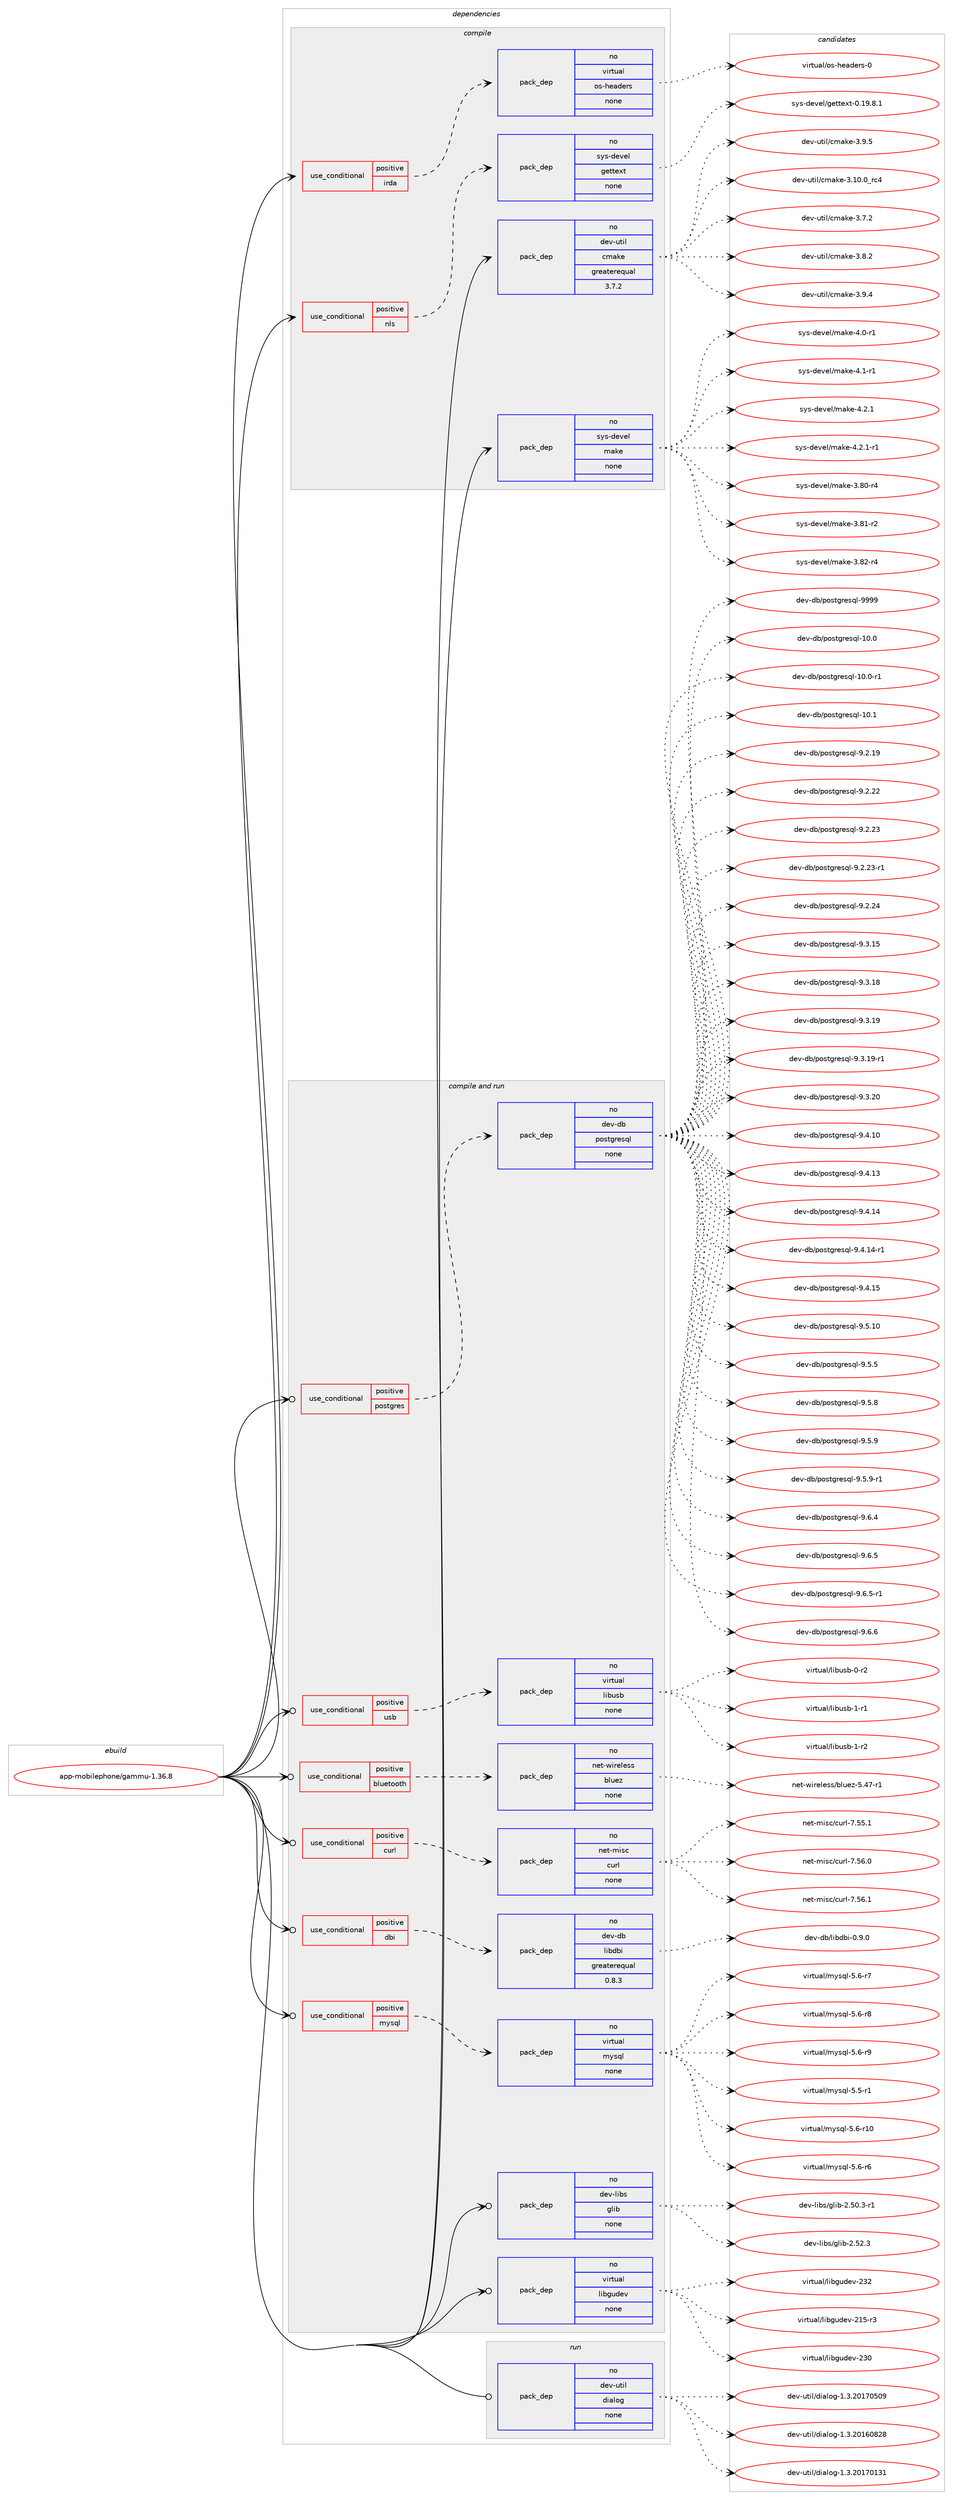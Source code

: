 digraph prolog {

# *************
# Graph options
# *************

newrank=true;
concentrate=true;
compound=true;
graph [rankdir=LR,fontname=Helvetica,fontsize=10,ranksep=1.5];#, ranksep=2.5, nodesep=0.2];
edge  [arrowhead=vee];
node  [fontname=Helvetica,fontsize=10];

# **********
# The ebuild
# **********

subgraph cluster_leftcol {
color=gray;
rank=same;
label=<<i>ebuild</i>>;
id [label="app-mobilephone/gammu-1.36.8", color=red, width=4, href="../app-mobilephone/gammu-1.36.8.svg"];
}

# ****************
# The dependencies
# ****************

subgraph cluster_midcol {
color=gray;
label=<<i>dependencies</i>>;
subgraph cluster_compile {
fillcolor="#eeeeee";
style=filled;
label=<<i>compile</i>>;
subgraph cond13022 {
dependency48981 [label=<<TABLE BORDER="0" CELLBORDER="1" CELLSPACING="0" CELLPADDING="4"><TR><TD ROWSPAN="3" CELLPADDING="10">use_conditional</TD></TR><TR><TD>positive</TD></TR><TR><TD>irda</TD></TR></TABLE>>, shape=none, color=red];
subgraph pack35096 {
dependency48982 [label=<<TABLE BORDER="0" CELLBORDER="1" CELLSPACING="0" CELLPADDING="4" WIDTH="220"><TR><TD ROWSPAN="6" CELLPADDING="30">pack_dep</TD></TR><TR><TD WIDTH="110">no</TD></TR><TR><TD>virtual</TD></TR><TR><TD>os-headers</TD></TR><TR><TD>none</TD></TR><TR><TD></TD></TR></TABLE>>, shape=none, color=blue];
}
dependency48981:e -> dependency48982:w [weight=20,style="dashed",arrowhead="vee"];
}
id:e -> dependency48981:w [weight=20,style="solid",arrowhead="vee"];
subgraph cond13023 {
dependency48983 [label=<<TABLE BORDER="0" CELLBORDER="1" CELLSPACING="0" CELLPADDING="4"><TR><TD ROWSPAN="3" CELLPADDING="10">use_conditional</TD></TR><TR><TD>positive</TD></TR><TR><TD>nls</TD></TR></TABLE>>, shape=none, color=red];
subgraph pack35097 {
dependency48984 [label=<<TABLE BORDER="0" CELLBORDER="1" CELLSPACING="0" CELLPADDING="4" WIDTH="220"><TR><TD ROWSPAN="6" CELLPADDING="30">pack_dep</TD></TR><TR><TD WIDTH="110">no</TD></TR><TR><TD>sys-devel</TD></TR><TR><TD>gettext</TD></TR><TR><TD>none</TD></TR><TR><TD></TD></TR></TABLE>>, shape=none, color=blue];
}
dependency48983:e -> dependency48984:w [weight=20,style="dashed",arrowhead="vee"];
}
id:e -> dependency48983:w [weight=20,style="solid",arrowhead="vee"];
subgraph pack35098 {
dependency48985 [label=<<TABLE BORDER="0" CELLBORDER="1" CELLSPACING="0" CELLPADDING="4" WIDTH="220"><TR><TD ROWSPAN="6" CELLPADDING="30">pack_dep</TD></TR><TR><TD WIDTH="110">no</TD></TR><TR><TD>dev-util</TD></TR><TR><TD>cmake</TD></TR><TR><TD>greaterequal</TD></TR><TR><TD>3.7.2</TD></TR></TABLE>>, shape=none, color=blue];
}
id:e -> dependency48985:w [weight=20,style="solid",arrowhead="vee"];
subgraph pack35099 {
dependency48986 [label=<<TABLE BORDER="0" CELLBORDER="1" CELLSPACING="0" CELLPADDING="4" WIDTH="220"><TR><TD ROWSPAN="6" CELLPADDING="30">pack_dep</TD></TR><TR><TD WIDTH="110">no</TD></TR><TR><TD>sys-devel</TD></TR><TR><TD>make</TD></TR><TR><TD>none</TD></TR><TR><TD></TD></TR></TABLE>>, shape=none, color=blue];
}
id:e -> dependency48986:w [weight=20,style="solid",arrowhead="vee"];
}
subgraph cluster_compileandrun {
fillcolor="#eeeeee";
style=filled;
label=<<i>compile and run</i>>;
subgraph cond13024 {
dependency48987 [label=<<TABLE BORDER="0" CELLBORDER="1" CELLSPACING="0" CELLPADDING="4"><TR><TD ROWSPAN="3" CELLPADDING="10">use_conditional</TD></TR><TR><TD>positive</TD></TR><TR><TD>bluetooth</TD></TR></TABLE>>, shape=none, color=red];
subgraph pack35100 {
dependency48988 [label=<<TABLE BORDER="0" CELLBORDER="1" CELLSPACING="0" CELLPADDING="4" WIDTH="220"><TR><TD ROWSPAN="6" CELLPADDING="30">pack_dep</TD></TR><TR><TD WIDTH="110">no</TD></TR><TR><TD>net-wireless</TD></TR><TR><TD>bluez</TD></TR><TR><TD>none</TD></TR><TR><TD></TD></TR></TABLE>>, shape=none, color=blue];
}
dependency48987:e -> dependency48988:w [weight=20,style="dashed",arrowhead="vee"];
}
id:e -> dependency48987:w [weight=20,style="solid",arrowhead="odotvee"];
subgraph cond13025 {
dependency48989 [label=<<TABLE BORDER="0" CELLBORDER="1" CELLSPACING="0" CELLPADDING="4"><TR><TD ROWSPAN="3" CELLPADDING="10">use_conditional</TD></TR><TR><TD>positive</TD></TR><TR><TD>curl</TD></TR></TABLE>>, shape=none, color=red];
subgraph pack35101 {
dependency48990 [label=<<TABLE BORDER="0" CELLBORDER="1" CELLSPACING="0" CELLPADDING="4" WIDTH="220"><TR><TD ROWSPAN="6" CELLPADDING="30">pack_dep</TD></TR><TR><TD WIDTH="110">no</TD></TR><TR><TD>net-misc</TD></TR><TR><TD>curl</TD></TR><TR><TD>none</TD></TR><TR><TD></TD></TR></TABLE>>, shape=none, color=blue];
}
dependency48989:e -> dependency48990:w [weight=20,style="dashed",arrowhead="vee"];
}
id:e -> dependency48989:w [weight=20,style="solid",arrowhead="odotvee"];
subgraph cond13026 {
dependency48991 [label=<<TABLE BORDER="0" CELLBORDER="1" CELLSPACING="0" CELLPADDING="4"><TR><TD ROWSPAN="3" CELLPADDING="10">use_conditional</TD></TR><TR><TD>positive</TD></TR><TR><TD>dbi</TD></TR></TABLE>>, shape=none, color=red];
subgraph pack35102 {
dependency48992 [label=<<TABLE BORDER="0" CELLBORDER="1" CELLSPACING="0" CELLPADDING="4" WIDTH="220"><TR><TD ROWSPAN="6" CELLPADDING="30">pack_dep</TD></TR><TR><TD WIDTH="110">no</TD></TR><TR><TD>dev-db</TD></TR><TR><TD>libdbi</TD></TR><TR><TD>greaterequal</TD></TR><TR><TD>0.8.3</TD></TR></TABLE>>, shape=none, color=blue];
}
dependency48991:e -> dependency48992:w [weight=20,style="dashed",arrowhead="vee"];
}
id:e -> dependency48991:w [weight=20,style="solid",arrowhead="odotvee"];
subgraph cond13027 {
dependency48993 [label=<<TABLE BORDER="0" CELLBORDER="1" CELLSPACING="0" CELLPADDING="4"><TR><TD ROWSPAN="3" CELLPADDING="10">use_conditional</TD></TR><TR><TD>positive</TD></TR><TR><TD>mysql</TD></TR></TABLE>>, shape=none, color=red];
subgraph pack35103 {
dependency48994 [label=<<TABLE BORDER="0" CELLBORDER="1" CELLSPACING="0" CELLPADDING="4" WIDTH="220"><TR><TD ROWSPAN="6" CELLPADDING="30">pack_dep</TD></TR><TR><TD WIDTH="110">no</TD></TR><TR><TD>virtual</TD></TR><TR><TD>mysql</TD></TR><TR><TD>none</TD></TR><TR><TD></TD></TR></TABLE>>, shape=none, color=blue];
}
dependency48993:e -> dependency48994:w [weight=20,style="dashed",arrowhead="vee"];
}
id:e -> dependency48993:w [weight=20,style="solid",arrowhead="odotvee"];
subgraph cond13028 {
dependency48995 [label=<<TABLE BORDER="0" CELLBORDER="1" CELLSPACING="0" CELLPADDING="4"><TR><TD ROWSPAN="3" CELLPADDING="10">use_conditional</TD></TR><TR><TD>positive</TD></TR><TR><TD>postgres</TD></TR></TABLE>>, shape=none, color=red];
subgraph pack35104 {
dependency48996 [label=<<TABLE BORDER="0" CELLBORDER="1" CELLSPACING="0" CELLPADDING="4" WIDTH="220"><TR><TD ROWSPAN="6" CELLPADDING="30">pack_dep</TD></TR><TR><TD WIDTH="110">no</TD></TR><TR><TD>dev-db</TD></TR><TR><TD>postgresql</TD></TR><TR><TD>none</TD></TR><TR><TD></TD></TR></TABLE>>, shape=none, color=blue];
}
dependency48995:e -> dependency48996:w [weight=20,style="dashed",arrowhead="vee"];
}
id:e -> dependency48995:w [weight=20,style="solid",arrowhead="odotvee"];
subgraph cond13029 {
dependency48997 [label=<<TABLE BORDER="0" CELLBORDER="1" CELLSPACING="0" CELLPADDING="4"><TR><TD ROWSPAN="3" CELLPADDING="10">use_conditional</TD></TR><TR><TD>positive</TD></TR><TR><TD>usb</TD></TR></TABLE>>, shape=none, color=red];
subgraph pack35105 {
dependency48998 [label=<<TABLE BORDER="0" CELLBORDER="1" CELLSPACING="0" CELLPADDING="4" WIDTH="220"><TR><TD ROWSPAN="6" CELLPADDING="30">pack_dep</TD></TR><TR><TD WIDTH="110">no</TD></TR><TR><TD>virtual</TD></TR><TR><TD>libusb</TD></TR><TR><TD>none</TD></TR><TR><TD></TD></TR></TABLE>>, shape=none, color=blue];
}
dependency48997:e -> dependency48998:w [weight=20,style="dashed",arrowhead="vee"];
}
id:e -> dependency48997:w [weight=20,style="solid",arrowhead="odotvee"];
subgraph pack35106 {
dependency48999 [label=<<TABLE BORDER="0" CELLBORDER="1" CELLSPACING="0" CELLPADDING="4" WIDTH="220"><TR><TD ROWSPAN="6" CELLPADDING="30">pack_dep</TD></TR><TR><TD WIDTH="110">no</TD></TR><TR><TD>dev-libs</TD></TR><TR><TD>glib</TD></TR><TR><TD>none</TD></TR><TR><TD></TD></TR></TABLE>>, shape=none, color=blue];
}
id:e -> dependency48999:w [weight=20,style="solid",arrowhead="odotvee"];
subgraph pack35107 {
dependency49000 [label=<<TABLE BORDER="0" CELLBORDER="1" CELLSPACING="0" CELLPADDING="4" WIDTH="220"><TR><TD ROWSPAN="6" CELLPADDING="30">pack_dep</TD></TR><TR><TD WIDTH="110">no</TD></TR><TR><TD>virtual</TD></TR><TR><TD>libgudev</TD></TR><TR><TD>none</TD></TR><TR><TD></TD></TR></TABLE>>, shape=none, color=blue];
}
id:e -> dependency49000:w [weight=20,style="solid",arrowhead="odotvee"];
}
subgraph cluster_run {
fillcolor="#eeeeee";
style=filled;
label=<<i>run</i>>;
subgraph pack35108 {
dependency49001 [label=<<TABLE BORDER="0" CELLBORDER="1" CELLSPACING="0" CELLPADDING="4" WIDTH="220"><TR><TD ROWSPAN="6" CELLPADDING="30">pack_dep</TD></TR><TR><TD WIDTH="110">no</TD></TR><TR><TD>dev-util</TD></TR><TR><TD>dialog</TD></TR><TR><TD>none</TD></TR><TR><TD></TD></TR></TABLE>>, shape=none, color=blue];
}
id:e -> dependency49001:w [weight=20,style="solid",arrowhead="odot"];
}
}

# **************
# The candidates
# **************

subgraph cluster_choices {
rank=same;
color=gray;
label=<<i>candidates</i>>;

subgraph choice35096 {
color=black;
nodesep=1;
choice118105114116117971084711111545104101971001011141154548 [label="virtual/os-headers-0", color=red, width=4,href="../virtual/os-headers-0.svg"];
dependency48982:e -> choice118105114116117971084711111545104101971001011141154548:w [style=dotted,weight="100"];
}
subgraph choice35097 {
color=black;
nodesep=1;
choice1151211154510010111810110847103101116116101120116454846495746564649 [label="sys-devel/gettext-0.19.8.1", color=red, width=4,href="../sys-devel/gettext-0.19.8.1.svg"];
dependency48984:e -> choice1151211154510010111810110847103101116116101120116454846495746564649:w [style=dotted,weight="100"];
}
subgraph choice35098 {
color=black;
nodesep=1;
choice1001011184511711610510847991099710710145514649484648951149952 [label="dev-util/cmake-3.10.0_rc4", color=red, width=4,href="../dev-util/cmake-3.10.0_rc4.svg"];
choice10010111845117116105108479910997107101455146554650 [label="dev-util/cmake-3.7.2", color=red, width=4,href="../dev-util/cmake-3.7.2.svg"];
choice10010111845117116105108479910997107101455146564650 [label="dev-util/cmake-3.8.2", color=red, width=4,href="../dev-util/cmake-3.8.2.svg"];
choice10010111845117116105108479910997107101455146574652 [label="dev-util/cmake-3.9.4", color=red, width=4,href="../dev-util/cmake-3.9.4.svg"];
choice10010111845117116105108479910997107101455146574653 [label="dev-util/cmake-3.9.5", color=red, width=4,href="../dev-util/cmake-3.9.5.svg"];
dependency48985:e -> choice1001011184511711610510847991099710710145514649484648951149952:w [style=dotted,weight="100"];
dependency48985:e -> choice10010111845117116105108479910997107101455146554650:w [style=dotted,weight="100"];
dependency48985:e -> choice10010111845117116105108479910997107101455146564650:w [style=dotted,weight="100"];
dependency48985:e -> choice10010111845117116105108479910997107101455146574652:w [style=dotted,weight="100"];
dependency48985:e -> choice10010111845117116105108479910997107101455146574653:w [style=dotted,weight="100"];
}
subgraph choice35099 {
color=black;
nodesep=1;
choice11512111545100101118101108471099710710145514656484511452 [label="sys-devel/make-3.80-r4", color=red, width=4,href="../sys-devel/make-3.80-r4.svg"];
choice11512111545100101118101108471099710710145514656494511450 [label="sys-devel/make-3.81-r2", color=red, width=4,href="../sys-devel/make-3.81-r2.svg"];
choice11512111545100101118101108471099710710145514656504511452 [label="sys-devel/make-3.82-r4", color=red, width=4,href="../sys-devel/make-3.82-r4.svg"];
choice115121115451001011181011084710997107101455246484511449 [label="sys-devel/make-4.0-r1", color=red, width=4,href="../sys-devel/make-4.0-r1.svg"];
choice115121115451001011181011084710997107101455246494511449 [label="sys-devel/make-4.1-r1", color=red, width=4,href="../sys-devel/make-4.1-r1.svg"];
choice115121115451001011181011084710997107101455246504649 [label="sys-devel/make-4.2.1", color=red, width=4,href="../sys-devel/make-4.2.1.svg"];
choice1151211154510010111810110847109971071014552465046494511449 [label="sys-devel/make-4.2.1-r1", color=red, width=4,href="../sys-devel/make-4.2.1-r1.svg"];
dependency48986:e -> choice11512111545100101118101108471099710710145514656484511452:w [style=dotted,weight="100"];
dependency48986:e -> choice11512111545100101118101108471099710710145514656494511450:w [style=dotted,weight="100"];
dependency48986:e -> choice11512111545100101118101108471099710710145514656504511452:w [style=dotted,weight="100"];
dependency48986:e -> choice115121115451001011181011084710997107101455246484511449:w [style=dotted,weight="100"];
dependency48986:e -> choice115121115451001011181011084710997107101455246494511449:w [style=dotted,weight="100"];
dependency48986:e -> choice115121115451001011181011084710997107101455246504649:w [style=dotted,weight="100"];
dependency48986:e -> choice1151211154510010111810110847109971071014552465046494511449:w [style=dotted,weight="100"];
}
subgraph choice35100 {
color=black;
nodesep=1;
choice11010111645119105114101108101115115479810811710112245534652554511449 [label="net-wireless/bluez-5.47-r1", color=red, width=4,href="../net-wireless/bluez-5.47-r1.svg"];
dependency48988:e -> choice11010111645119105114101108101115115479810811710112245534652554511449:w [style=dotted,weight="100"];
}
subgraph choice35101 {
color=black;
nodesep=1;
choice1101011164510910511599479911711410845554653534649 [label="net-misc/curl-7.55.1", color=red, width=4,href="../net-misc/curl-7.55.1.svg"];
choice1101011164510910511599479911711410845554653544648 [label="net-misc/curl-7.56.0", color=red, width=4,href="../net-misc/curl-7.56.0.svg"];
choice1101011164510910511599479911711410845554653544649 [label="net-misc/curl-7.56.1", color=red, width=4,href="../net-misc/curl-7.56.1.svg"];
dependency48990:e -> choice1101011164510910511599479911711410845554653534649:w [style=dotted,weight="100"];
dependency48990:e -> choice1101011164510910511599479911711410845554653544648:w [style=dotted,weight="100"];
dependency48990:e -> choice1101011164510910511599479911711410845554653544649:w [style=dotted,weight="100"];
}
subgraph choice35102 {
color=black;
nodesep=1;
choice1001011184510098471081059810098105454846574648 [label="dev-db/libdbi-0.9.0", color=red, width=4,href="../dev-db/libdbi-0.9.0.svg"];
dependency48992:e -> choice1001011184510098471081059810098105454846574648:w [style=dotted,weight="100"];
}
subgraph choice35103 {
color=black;
nodesep=1;
choice1181051141161179710847109121115113108455346534511449 [label="virtual/mysql-5.5-r1", color=red, width=4,href="../virtual/mysql-5.5-r1.svg"];
choice118105114116117971084710912111511310845534654451144948 [label="virtual/mysql-5.6-r10", color=red, width=4,href="../virtual/mysql-5.6-r10.svg"];
choice1181051141161179710847109121115113108455346544511454 [label="virtual/mysql-5.6-r6", color=red, width=4,href="../virtual/mysql-5.6-r6.svg"];
choice1181051141161179710847109121115113108455346544511455 [label="virtual/mysql-5.6-r7", color=red, width=4,href="../virtual/mysql-5.6-r7.svg"];
choice1181051141161179710847109121115113108455346544511456 [label="virtual/mysql-5.6-r8", color=red, width=4,href="../virtual/mysql-5.6-r8.svg"];
choice1181051141161179710847109121115113108455346544511457 [label="virtual/mysql-5.6-r9", color=red, width=4,href="../virtual/mysql-5.6-r9.svg"];
dependency48994:e -> choice1181051141161179710847109121115113108455346534511449:w [style=dotted,weight="100"];
dependency48994:e -> choice118105114116117971084710912111511310845534654451144948:w [style=dotted,weight="100"];
dependency48994:e -> choice1181051141161179710847109121115113108455346544511454:w [style=dotted,weight="100"];
dependency48994:e -> choice1181051141161179710847109121115113108455346544511455:w [style=dotted,weight="100"];
dependency48994:e -> choice1181051141161179710847109121115113108455346544511456:w [style=dotted,weight="100"];
dependency48994:e -> choice1181051141161179710847109121115113108455346544511457:w [style=dotted,weight="100"];
}
subgraph choice35104 {
color=black;
nodesep=1;
choice1001011184510098471121111151161031141011151131084549484648 [label="dev-db/postgresql-10.0", color=red, width=4,href="../dev-db/postgresql-10.0.svg"];
choice10010111845100984711211111511610311410111511310845494846484511449 [label="dev-db/postgresql-10.0-r1", color=red, width=4,href="../dev-db/postgresql-10.0-r1.svg"];
choice1001011184510098471121111151161031141011151131084549484649 [label="dev-db/postgresql-10.1", color=red, width=4,href="../dev-db/postgresql-10.1.svg"];
choice10010111845100984711211111511610311410111511310845574650464957 [label="dev-db/postgresql-9.2.19", color=red, width=4,href="../dev-db/postgresql-9.2.19.svg"];
choice10010111845100984711211111511610311410111511310845574650465050 [label="dev-db/postgresql-9.2.22", color=red, width=4,href="../dev-db/postgresql-9.2.22.svg"];
choice10010111845100984711211111511610311410111511310845574650465051 [label="dev-db/postgresql-9.2.23", color=red, width=4,href="../dev-db/postgresql-9.2.23.svg"];
choice100101118451009847112111115116103114101115113108455746504650514511449 [label="dev-db/postgresql-9.2.23-r1", color=red, width=4,href="../dev-db/postgresql-9.2.23-r1.svg"];
choice10010111845100984711211111511610311410111511310845574650465052 [label="dev-db/postgresql-9.2.24", color=red, width=4,href="../dev-db/postgresql-9.2.24.svg"];
choice10010111845100984711211111511610311410111511310845574651464953 [label="dev-db/postgresql-9.3.15", color=red, width=4,href="../dev-db/postgresql-9.3.15.svg"];
choice10010111845100984711211111511610311410111511310845574651464956 [label="dev-db/postgresql-9.3.18", color=red, width=4,href="../dev-db/postgresql-9.3.18.svg"];
choice10010111845100984711211111511610311410111511310845574651464957 [label="dev-db/postgresql-9.3.19", color=red, width=4,href="../dev-db/postgresql-9.3.19.svg"];
choice100101118451009847112111115116103114101115113108455746514649574511449 [label="dev-db/postgresql-9.3.19-r1", color=red, width=4,href="../dev-db/postgresql-9.3.19-r1.svg"];
choice10010111845100984711211111511610311410111511310845574651465048 [label="dev-db/postgresql-9.3.20", color=red, width=4,href="../dev-db/postgresql-9.3.20.svg"];
choice10010111845100984711211111511610311410111511310845574652464948 [label="dev-db/postgresql-9.4.10", color=red, width=4,href="../dev-db/postgresql-9.4.10.svg"];
choice10010111845100984711211111511610311410111511310845574652464951 [label="dev-db/postgresql-9.4.13", color=red, width=4,href="../dev-db/postgresql-9.4.13.svg"];
choice10010111845100984711211111511610311410111511310845574652464952 [label="dev-db/postgresql-9.4.14", color=red, width=4,href="../dev-db/postgresql-9.4.14.svg"];
choice100101118451009847112111115116103114101115113108455746524649524511449 [label="dev-db/postgresql-9.4.14-r1", color=red, width=4,href="../dev-db/postgresql-9.4.14-r1.svg"];
choice10010111845100984711211111511610311410111511310845574652464953 [label="dev-db/postgresql-9.4.15", color=red, width=4,href="../dev-db/postgresql-9.4.15.svg"];
choice10010111845100984711211111511610311410111511310845574653464948 [label="dev-db/postgresql-9.5.10", color=red, width=4,href="../dev-db/postgresql-9.5.10.svg"];
choice100101118451009847112111115116103114101115113108455746534653 [label="dev-db/postgresql-9.5.5", color=red, width=4,href="../dev-db/postgresql-9.5.5.svg"];
choice100101118451009847112111115116103114101115113108455746534656 [label="dev-db/postgresql-9.5.8", color=red, width=4,href="../dev-db/postgresql-9.5.8.svg"];
choice100101118451009847112111115116103114101115113108455746534657 [label="dev-db/postgresql-9.5.9", color=red, width=4,href="../dev-db/postgresql-9.5.9.svg"];
choice1001011184510098471121111151161031141011151131084557465346574511449 [label="dev-db/postgresql-9.5.9-r1", color=red, width=4,href="../dev-db/postgresql-9.5.9-r1.svg"];
choice100101118451009847112111115116103114101115113108455746544652 [label="dev-db/postgresql-9.6.4", color=red, width=4,href="../dev-db/postgresql-9.6.4.svg"];
choice100101118451009847112111115116103114101115113108455746544653 [label="dev-db/postgresql-9.6.5", color=red, width=4,href="../dev-db/postgresql-9.6.5.svg"];
choice1001011184510098471121111151161031141011151131084557465446534511449 [label="dev-db/postgresql-9.6.5-r1", color=red, width=4,href="../dev-db/postgresql-9.6.5-r1.svg"];
choice100101118451009847112111115116103114101115113108455746544654 [label="dev-db/postgresql-9.6.6", color=red, width=4,href="../dev-db/postgresql-9.6.6.svg"];
choice1001011184510098471121111151161031141011151131084557575757 [label="dev-db/postgresql-9999", color=red, width=4,href="../dev-db/postgresql-9999.svg"];
dependency48996:e -> choice1001011184510098471121111151161031141011151131084549484648:w [style=dotted,weight="100"];
dependency48996:e -> choice10010111845100984711211111511610311410111511310845494846484511449:w [style=dotted,weight="100"];
dependency48996:e -> choice1001011184510098471121111151161031141011151131084549484649:w [style=dotted,weight="100"];
dependency48996:e -> choice10010111845100984711211111511610311410111511310845574650464957:w [style=dotted,weight="100"];
dependency48996:e -> choice10010111845100984711211111511610311410111511310845574650465050:w [style=dotted,weight="100"];
dependency48996:e -> choice10010111845100984711211111511610311410111511310845574650465051:w [style=dotted,weight="100"];
dependency48996:e -> choice100101118451009847112111115116103114101115113108455746504650514511449:w [style=dotted,weight="100"];
dependency48996:e -> choice10010111845100984711211111511610311410111511310845574650465052:w [style=dotted,weight="100"];
dependency48996:e -> choice10010111845100984711211111511610311410111511310845574651464953:w [style=dotted,weight="100"];
dependency48996:e -> choice10010111845100984711211111511610311410111511310845574651464956:w [style=dotted,weight="100"];
dependency48996:e -> choice10010111845100984711211111511610311410111511310845574651464957:w [style=dotted,weight="100"];
dependency48996:e -> choice100101118451009847112111115116103114101115113108455746514649574511449:w [style=dotted,weight="100"];
dependency48996:e -> choice10010111845100984711211111511610311410111511310845574651465048:w [style=dotted,weight="100"];
dependency48996:e -> choice10010111845100984711211111511610311410111511310845574652464948:w [style=dotted,weight="100"];
dependency48996:e -> choice10010111845100984711211111511610311410111511310845574652464951:w [style=dotted,weight="100"];
dependency48996:e -> choice10010111845100984711211111511610311410111511310845574652464952:w [style=dotted,weight="100"];
dependency48996:e -> choice100101118451009847112111115116103114101115113108455746524649524511449:w [style=dotted,weight="100"];
dependency48996:e -> choice10010111845100984711211111511610311410111511310845574652464953:w [style=dotted,weight="100"];
dependency48996:e -> choice10010111845100984711211111511610311410111511310845574653464948:w [style=dotted,weight="100"];
dependency48996:e -> choice100101118451009847112111115116103114101115113108455746534653:w [style=dotted,weight="100"];
dependency48996:e -> choice100101118451009847112111115116103114101115113108455746534656:w [style=dotted,weight="100"];
dependency48996:e -> choice100101118451009847112111115116103114101115113108455746534657:w [style=dotted,weight="100"];
dependency48996:e -> choice1001011184510098471121111151161031141011151131084557465346574511449:w [style=dotted,weight="100"];
dependency48996:e -> choice100101118451009847112111115116103114101115113108455746544652:w [style=dotted,weight="100"];
dependency48996:e -> choice100101118451009847112111115116103114101115113108455746544653:w [style=dotted,weight="100"];
dependency48996:e -> choice1001011184510098471121111151161031141011151131084557465446534511449:w [style=dotted,weight="100"];
dependency48996:e -> choice100101118451009847112111115116103114101115113108455746544654:w [style=dotted,weight="100"];
dependency48996:e -> choice1001011184510098471121111151161031141011151131084557575757:w [style=dotted,weight="100"];
}
subgraph choice35105 {
color=black;
nodesep=1;
choice1181051141161179710847108105981171159845484511450 [label="virtual/libusb-0-r2", color=red, width=4,href="../virtual/libusb-0-r2.svg"];
choice1181051141161179710847108105981171159845494511449 [label="virtual/libusb-1-r1", color=red, width=4,href="../virtual/libusb-1-r1.svg"];
choice1181051141161179710847108105981171159845494511450 [label="virtual/libusb-1-r2", color=red, width=4,href="../virtual/libusb-1-r2.svg"];
dependency48998:e -> choice1181051141161179710847108105981171159845484511450:w [style=dotted,weight="100"];
dependency48998:e -> choice1181051141161179710847108105981171159845494511449:w [style=dotted,weight="100"];
dependency48998:e -> choice1181051141161179710847108105981171159845494511450:w [style=dotted,weight="100"];
}
subgraph choice35106 {
color=black;
nodesep=1;
choice10010111845108105981154710310810598455046534846514511449 [label="dev-libs/glib-2.50.3-r1", color=red, width=4,href="../dev-libs/glib-2.50.3-r1.svg"];
choice1001011184510810598115471031081059845504653504651 [label="dev-libs/glib-2.52.3", color=red, width=4,href="../dev-libs/glib-2.52.3.svg"];
dependency48999:e -> choice10010111845108105981154710310810598455046534846514511449:w [style=dotted,weight="100"];
dependency48999:e -> choice1001011184510810598115471031081059845504653504651:w [style=dotted,weight="100"];
}
subgraph choice35107 {
color=black;
nodesep=1;
choice118105114116117971084710810598103117100101118455049534511451 [label="virtual/libgudev-215-r3", color=red, width=4,href="../virtual/libgudev-215-r3.svg"];
choice11810511411611797108471081059810311710010111845505148 [label="virtual/libgudev-230", color=red, width=4,href="../virtual/libgudev-230.svg"];
choice11810511411611797108471081059810311710010111845505150 [label="virtual/libgudev-232", color=red, width=4,href="../virtual/libgudev-232.svg"];
dependency49000:e -> choice118105114116117971084710810598103117100101118455049534511451:w [style=dotted,weight="100"];
dependency49000:e -> choice11810511411611797108471081059810311710010111845505148:w [style=dotted,weight="100"];
dependency49000:e -> choice11810511411611797108471081059810311710010111845505150:w [style=dotted,weight="100"];
}
subgraph choice35108 {
color=black;
nodesep=1;
choice10010111845117116105108471001059710811110345494651465048495448565056 [label="dev-util/dialog-1.3.20160828", color=red, width=4,href="../dev-util/dialog-1.3.20160828.svg"];
choice10010111845117116105108471001059710811110345494651465048495548495149 [label="dev-util/dialog-1.3.20170131", color=red, width=4,href="../dev-util/dialog-1.3.20170131.svg"];
choice10010111845117116105108471001059710811110345494651465048495548534857 [label="dev-util/dialog-1.3.20170509", color=red, width=4,href="../dev-util/dialog-1.3.20170509.svg"];
dependency49001:e -> choice10010111845117116105108471001059710811110345494651465048495448565056:w [style=dotted,weight="100"];
dependency49001:e -> choice10010111845117116105108471001059710811110345494651465048495548495149:w [style=dotted,weight="100"];
dependency49001:e -> choice10010111845117116105108471001059710811110345494651465048495548534857:w [style=dotted,weight="100"];
}
}

}
